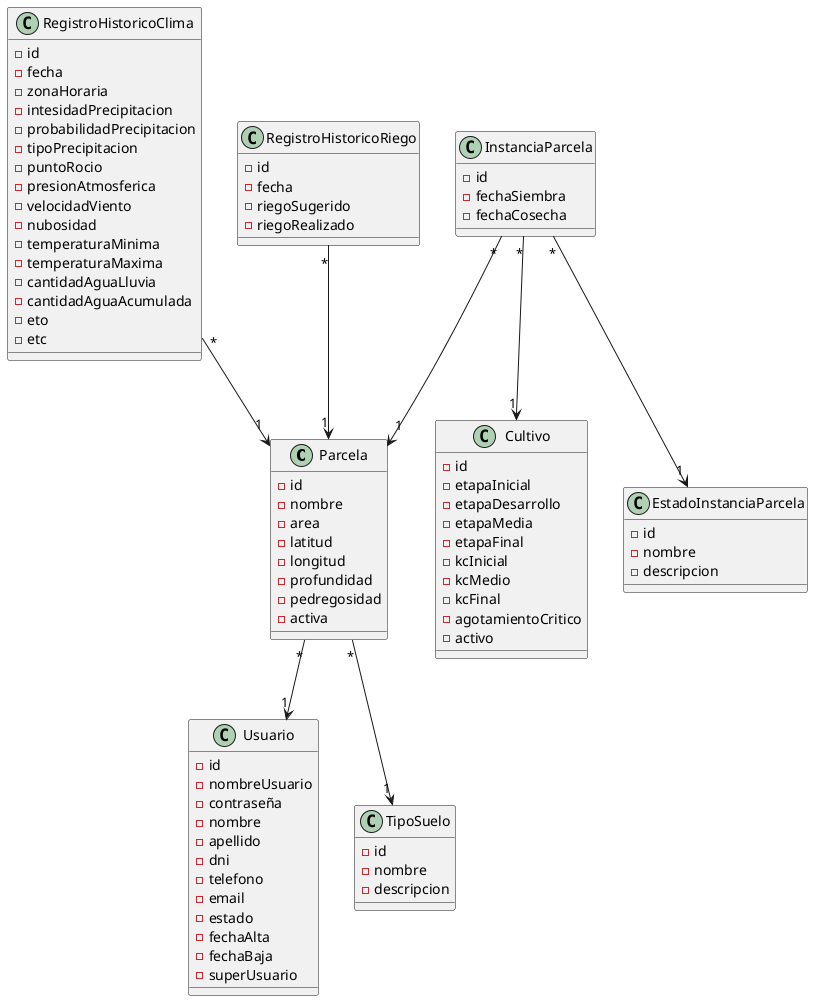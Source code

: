 @startuml

Parcela "*"-->"1" Usuario
Parcela "*"-->"1" TipoSuelo
RegistroHistoricoClima "*"-->"1" Parcela
RegistroHistoricoRiego "*"-->"1" Parcela
InstanciaParcela "*"-->"1" Parcela
InstanciaParcela "*"-->"1" Cultivo
InstanciaParcela "*"-->"1" EstadoInstanciaParcela

class Parcela {
-id
-nombre
-area
-latitud
-longitud
-profundidad
-pedregosidad
-activa
}

class Cultivo {
-id
-etapaInicial
-etapaDesarrollo
-etapaMedia
-etapaFinal
-kcInicial
-kcMedio
-kcFinal
-agotamientoCritico
-activo
}

class TipoSuelo {
-id
-nombre
-descripcion
}

class RegistroHistoricoClima {
-id
-fecha
-zonaHoraria
-intesidadPrecipitacion
-probabilidadPrecipitacion
-tipoPrecipitacion
-puntoRocio
-presionAtmosferica
-velocidadViento
-nubosidad
-temperaturaMinima
-temperaturaMaxima
-cantidadAguaLluvia
-cantidadAguaAcumulada
-eto
-etc
}

class InstanciaParcela {
-id
-fechaSiembra
-fechaCosecha
}

class RegistroHistoricoRiego {
-id
-fecha
-riegoSugerido
-riegoRealizado
}

class Usuario {
-id
-nombreUsuario
-contraseña
-nombre
-apellido
-dni
-telefono
-email
-estado
-fechaAlta
-fechaBaja
-superUsuario
}

class EstadoInstanciaParcela {
-id
-nombre
-descripcion
}

@enduml
